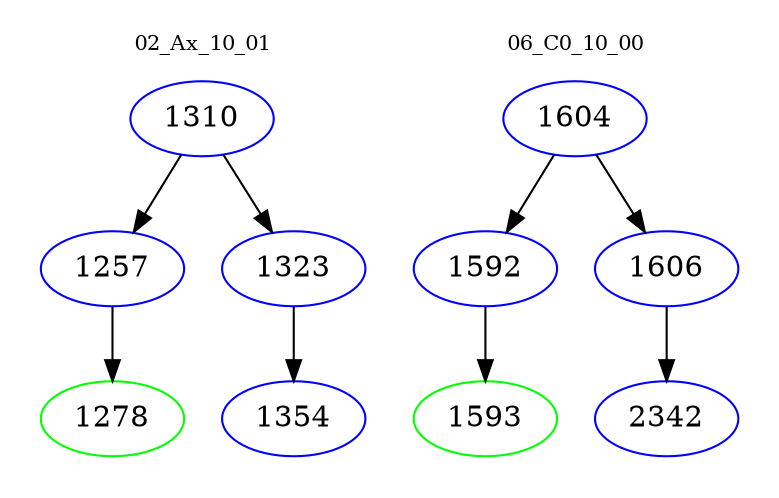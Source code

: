 digraph{
subgraph cluster_0 {
color = white
label = "02_Ax_10_01";
fontsize=10;
T0_1310 [label="1310", color="blue"]
T0_1310 -> T0_1257 [color="black"]
T0_1257 [label="1257", color="blue"]
T0_1257 -> T0_1278 [color="black"]
T0_1278 [label="1278", color="green"]
T0_1310 -> T0_1323 [color="black"]
T0_1323 [label="1323", color="blue"]
T0_1323 -> T0_1354 [color="black"]
T0_1354 [label="1354", color="blue"]
}
subgraph cluster_1 {
color = white
label = "06_C0_10_00";
fontsize=10;
T1_1604 [label="1604", color="blue"]
T1_1604 -> T1_1592 [color="black"]
T1_1592 [label="1592", color="blue"]
T1_1592 -> T1_1593 [color="black"]
T1_1593 [label="1593", color="green"]
T1_1604 -> T1_1606 [color="black"]
T1_1606 [label="1606", color="blue"]
T1_1606 -> T1_2342 [color="black"]
T1_2342 [label="2342", color="blue"]
}
}
